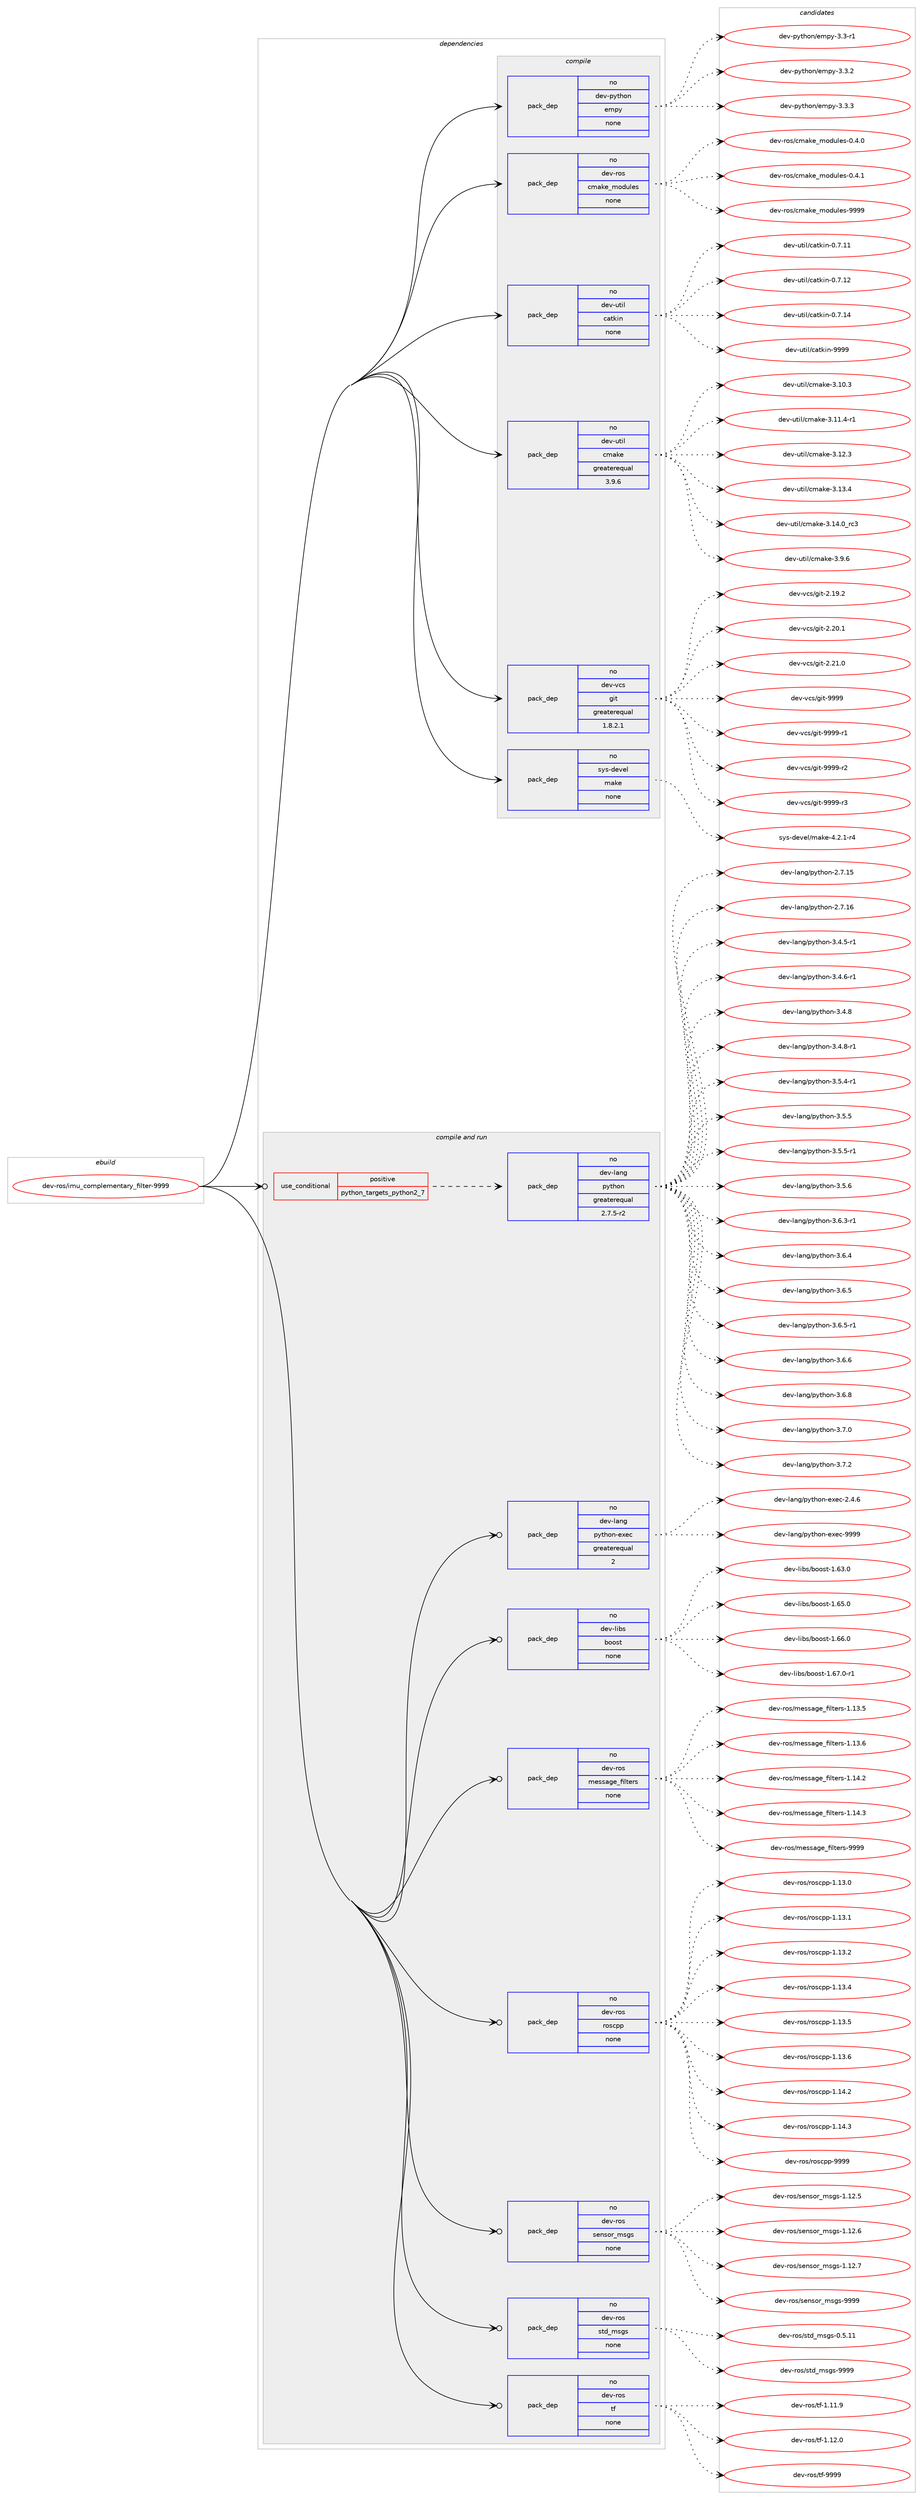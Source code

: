digraph prolog {

# *************
# Graph options
# *************

newrank=true;
concentrate=true;
compound=true;
graph [rankdir=LR,fontname=Helvetica,fontsize=10,ranksep=1.5];#, ranksep=2.5, nodesep=0.2];
edge  [arrowhead=vee];
node  [fontname=Helvetica,fontsize=10];

# **********
# The ebuild
# **********

subgraph cluster_leftcol {
color=gray;
rank=same;
label=<<i>ebuild</i>>;
id [label="dev-ros/imu_complementary_filter-9999", color=red, width=4, href="../dev-ros/imu_complementary_filter-9999.svg"];
}

# ****************
# The dependencies
# ****************

subgraph cluster_midcol {
color=gray;
label=<<i>dependencies</i>>;
subgraph cluster_compile {
fillcolor="#eeeeee";
style=filled;
label=<<i>compile</i>>;
subgraph pack1045731 {
dependency1457854 [label=<<TABLE BORDER="0" CELLBORDER="1" CELLSPACING="0" CELLPADDING="4" WIDTH="220"><TR><TD ROWSPAN="6" CELLPADDING="30">pack_dep</TD></TR><TR><TD WIDTH="110">no</TD></TR><TR><TD>dev-python</TD></TR><TR><TD>empy</TD></TR><TR><TD>none</TD></TR><TR><TD></TD></TR></TABLE>>, shape=none, color=blue];
}
id:e -> dependency1457854:w [weight=20,style="solid",arrowhead="vee"];
subgraph pack1045732 {
dependency1457855 [label=<<TABLE BORDER="0" CELLBORDER="1" CELLSPACING="0" CELLPADDING="4" WIDTH="220"><TR><TD ROWSPAN="6" CELLPADDING="30">pack_dep</TD></TR><TR><TD WIDTH="110">no</TD></TR><TR><TD>dev-ros</TD></TR><TR><TD>cmake_modules</TD></TR><TR><TD>none</TD></TR><TR><TD></TD></TR></TABLE>>, shape=none, color=blue];
}
id:e -> dependency1457855:w [weight=20,style="solid",arrowhead="vee"];
subgraph pack1045733 {
dependency1457856 [label=<<TABLE BORDER="0" CELLBORDER="1" CELLSPACING="0" CELLPADDING="4" WIDTH="220"><TR><TD ROWSPAN="6" CELLPADDING="30">pack_dep</TD></TR><TR><TD WIDTH="110">no</TD></TR><TR><TD>dev-util</TD></TR><TR><TD>catkin</TD></TR><TR><TD>none</TD></TR><TR><TD></TD></TR></TABLE>>, shape=none, color=blue];
}
id:e -> dependency1457856:w [weight=20,style="solid",arrowhead="vee"];
subgraph pack1045734 {
dependency1457857 [label=<<TABLE BORDER="0" CELLBORDER="1" CELLSPACING="0" CELLPADDING="4" WIDTH="220"><TR><TD ROWSPAN="6" CELLPADDING="30">pack_dep</TD></TR><TR><TD WIDTH="110">no</TD></TR><TR><TD>dev-util</TD></TR><TR><TD>cmake</TD></TR><TR><TD>greaterequal</TD></TR><TR><TD>3.9.6</TD></TR></TABLE>>, shape=none, color=blue];
}
id:e -> dependency1457857:w [weight=20,style="solid",arrowhead="vee"];
subgraph pack1045735 {
dependency1457858 [label=<<TABLE BORDER="0" CELLBORDER="1" CELLSPACING="0" CELLPADDING="4" WIDTH="220"><TR><TD ROWSPAN="6" CELLPADDING="30">pack_dep</TD></TR><TR><TD WIDTH="110">no</TD></TR><TR><TD>dev-vcs</TD></TR><TR><TD>git</TD></TR><TR><TD>greaterequal</TD></TR><TR><TD>1.8.2.1</TD></TR></TABLE>>, shape=none, color=blue];
}
id:e -> dependency1457858:w [weight=20,style="solid",arrowhead="vee"];
subgraph pack1045736 {
dependency1457859 [label=<<TABLE BORDER="0" CELLBORDER="1" CELLSPACING="0" CELLPADDING="4" WIDTH="220"><TR><TD ROWSPAN="6" CELLPADDING="30">pack_dep</TD></TR><TR><TD WIDTH="110">no</TD></TR><TR><TD>sys-devel</TD></TR><TR><TD>make</TD></TR><TR><TD>none</TD></TR><TR><TD></TD></TR></TABLE>>, shape=none, color=blue];
}
id:e -> dependency1457859:w [weight=20,style="solid",arrowhead="vee"];
}
subgraph cluster_compileandrun {
fillcolor="#eeeeee";
style=filled;
label=<<i>compile and run</i>>;
subgraph cond388733 {
dependency1457860 [label=<<TABLE BORDER="0" CELLBORDER="1" CELLSPACING="0" CELLPADDING="4"><TR><TD ROWSPAN="3" CELLPADDING="10">use_conditional</TD></TR><TR><TD>positive</TD></TR><TR><TD>python_targets_python2_7</TD></TR></TABLE>>, shape=none, color=red];
subgraph pack1045737 {
dependency1457861 [label=<<TABLE BORDER="0" CELLBORDER="1" CELLSPACING="0" CELLPADDING="4" WIDTH="220"><TR><TD ROWSPAN="6" CELLPADDING="30">pack_dep</TD></TR><TR><TD WIDTH="110">no</TD></TR><TR><TD>dev-lang</TD></TR><TR><TD>python</TD></TR><TR><TD>greaterequal</TD></TR><TR><TD>2.7.5-r2</TD></TR></TABLE>>, shape=none, color=blue];
}
dependency1457860:e -> dependency1457861:w [weight=20,style="dashed",arrowhead="vee"];
}
id:e -> dependency1457860:w [weight=20,style="solid",arrowhead="odotvee"];
subgraph pack1045738 {
dependency1457862 [label=<<TABLE BORDER="0" CELLBORDER="1" CELLSPACING="0" CELLPADDING="4" WIDTH="220"><TR><TD ROWSPAN="6" CELLPADDING="30">pack_dep</TD></TR><TR><TD WIDTH="110">no</TD></TR><TR><TD>dev-lang</TD></TR><TR><TD>python-exec</TD></TR><TR><TD>greaterequal</TD></TR><TR><TD>2</TD></TR></TABLE>>, shape=none, color=blue];
}
id:e -> dependency1457862:w [weight=20,style="solid",arrowhead="odotvee"];
subgraph pack1045739 {
dependency1457863 [label=<<TABLE BORDER="0" CELLBORDER="1" CELLSPACING="0" CELLPADDING="4" WIDTH="220"><TR><TD ROWSPAN="6" CELLPADDING="30">pack_dep</TD></TR><TR><TD WIDTH="110">no</TD></TR><TR><TD>dev-libs</TD></TR><TR><TD>boost</TD></TR><TR><TD>none</TD></TR><TR><TD></TD></TR></TABLE>>, shape=none, color=blue];
}
id:e -> dependency1457863:w [weight=20,style="solid",arrowhead="odotvee"];
subgraph pack1045740 {
dependency1457864 [label=<<TABLE BORDER="0" CELLBORDER="1" CELLSPACING="0" CELLPADDING="4" WIDTH="220"><TR><TD ROWSPAN="6" CELLPADDING="30">pack_dep</TD></TR><TR><TD WIDTH="110">no</TD></TR><TR><TD>dev-ros</TD></TR><TR><TD>message_filters</TD></TR><TR><TD>none</TD></TR><TR><TD></TD></TR></TABLE>>, shape=none, color=blue];
}
id:e -> dependency1457864:w [weight=20,style="solid",arrowhead="odotvee"];
subgraph pack1045741 {
dependency1457865 [label=<<TABLE BORDER="0" CELLBORDER="1" CELLSPACING="0" CELLPADDING="4" WIDTH="220"><TR><TD ROWSPAN="6" CELLPADDING="30">pack_dep</TD></TR><TR><TD WIDTH="110">no</TD></TR><TR><TD>dev-ros</TD></TR><TR><TD>roscpp</TD></TR><TR><TD>none</TD></TR><TR><TD></TD></TR></TABLE>>, shape=none, color=blue];
}
id:e -> dependency1457865:w [weight=20,style="solid",arrowhead="odotvee"];
subgraph pack1045742 {
dependency1457866 [label=<<TABLE BORDER="0" CELLBORDER="1" CELLSPACING="0" CELLPADDING="4" WIDTH="220"><TR><TD ROWSPAN="6" CELLPADDING="30">pack_dep</TD></TR><TR><TD WIDTH="110">no</TD></TR><TR><TD>dev-ros</TD></TR><TR><TD>sensor_msgs</TD></TR><TR><TD>none</TD></TR><TR><TD></TD></TR></TABLE>>, shape=none, color=blue];
}
id:e -> dependency1457866:w [weight=20,style="solid",arrowhead="odotvee"];
subgraph pack1045743 {
dependency1457867 [label=<<TABLE BORDER="0" CELLBORDER="1" CELLSPACING="0" CELLPADDING="4" WIDTH="220"><TR><TD ROWSPAN="6" CELLPADDING="30">pack_dep</TD></TR><TR><TD WIDTH="110">no</TD></TR><TR><TD>dev-ros</TD></TR><TR><TD>std_msgs</TD></TR><TR><TD>none</TD></TR><TR><TD></TD></TR></TABLE>>, shape=none, color=blue];
}
id:e -> dependency1457867:w [weight=20,style="solid",arrowhead="odotvee"];
subgraph pack1045744 {
dependency1457868 [label=<<TABLE BORDER="0" CELLBORDER="1" CELLSPACING="0" CELLPADDING="4" WIDTH="220"><TR><TD ROWSPAN="6" CELLPADDING="30">pack_dep</TD></TR><TR><TD WIDTH="110">no</TD></TR><TR><TD>dev-ros</TD></TR><TR><TD>tf</TD></TR><TR><TD>none</TD></TR><TR><TD></TD></TR></TABLE>>, shape=none, color=blue];
}
id:e -> dependency1457868:w [weight=20,style="solid",arrowhead="odotvee"];
}
subgraph cluster_run {
fillcolor="#eeeeee";
style=filled;
label=<<i>run</i>>;
}
}

# **************
# The candidates
# **************

subgraph cluster_choices {
rank=same;
color=gray;
label=<<i>candidates</i>>;

subgraph choice1045731 {
color=black;
nodesep=1;
choice1001011184511212111610411111047101109112121455146514511449 [label="dev-python/empy-3.3-r1", color=red, width=4,href="../dev-python/empy-3.3-r1.svg"];
choice1001011184511212111610411111047101109112121455146514650 [label="dev-python/empy-3.3.2", color=red, width=4,href="../dev-python/empy-3.3.2.svg"];
choice1001011184511212111610411111047101109112121455146514651 [label="dev-python/empy-3.3.3", color=red, width=4,href="../dev-python/empy-3.3.3.svg"];
dependency1457854:e -> choice1001011184511212111610411111047101109112121455146514511449:w [style=dotted,weight="100"];
dependency1457854:e -> choice1001011184511212111610411111047101109112121455146514650:w [style=dotted,weight="100"];
dependency1457854:e -> choice1001011184511212111610411111047101109112121455146514651:w [style=dotted,weight="100"];
}
subgraph choice1045732 {
color=black;
nodesep=1;
choice1001011184511411111547991099710710195109111100117108101115454846524648 [label="dev-ros/cmake_modules-0.4.0", color=red, width=4,href="../dev-ros/cmake_modules-0.4.0.svg"];
choice1001011184511411111547991099710710195109111100117108101115454846524649 [label="dev-ros/cmake_modules-0.4.1", color=red, width=4,href="../dev-ros/cmake_modules-0.4.1.svg"];
choice10010111845114111115479910997107101951091111001171081011154557575757 [label="dev-ros/cmake_modules-9999", color=red, width=4,href="../dev-ros/cmake_modules-9999.svg"];
dependency1457855:e -> choice1001011184511411111547991099710710195109111100117108101115454846524648:w [style=dotted,weight="100"];
dependency1457855:e -> choice1001011184511411111547991099710710195109111100117108101115454846524649:w [style=dotted,weight="100"];
dependency1457855:e -> choice10010111845114111115479910997107101951091111001171081011154557575757:w [style=dotted,weight="100"];
}
subgraph choice1045733 {
color=black;
nodesep=1;
choice1001011184511711610510847999711610710511045484655464949 [label="dev-util/catkin-0.7.11", color=red, width=4,href="../dev-util/catkin-0.7.11.svg"];
choice1001011184511711610510847999711610710511045484655464950 [label="dev-util/catkin-0.7.12", color=red, width=4,href="../dev-util/catkin-0.7.12.svg"];
choice1001011184511711610510847999711610710511045484655464952 [label="dev-util/catkin-0.7.14", color=red, width=4,href="../dev-util/catkin-0.7.14.svg"];
choice100101118451171161051084799971161071051104557575757 [label="dev-util/catkin-9999", color=red, width=4,href="../dev-util/catkin-9999.svg"];
dependency1457856:e -> choice1001011184511711610510847999711610710511045484655464949:w [style=dotted,weight="100"];
dependency1457856:e -> choice1001011184511711610510847999711610710511045484655464950:w [style=dotted,weight="100"];
dependency1457856:e -> choice1001011184511711610510847999711610710511045484655464952:w [style=dotted,weight="100"];
dependency1457856:e -> choice100101118451171161051084799971161071051104557575757:w [style=dotted,weight="100"];
}
subgraph choice1045734 {
color=black;
nodesep=1;
choice1001011184511711610510847991099710710145514649484651 [label="dev-util/cmake-3.10.3", color=red, width=4,href="../dev-util/cmake-3.10.3.svg"];
choice10010111845117116105108479910997107101455146494946524511449 [label="dev-util/cmake-3.11.4-r1", color=red, width=4,href="../dev-util/cmake-3.11.4-r1.svg"];
choice1001011184511711610510847991099710710145514649504651 [label="dev-util/cmake-3.12.3", color=red, width=4,href="../dev-util/cmake-3.12.3.svg"];
choice1001011184511711610510847991099710710145514649514652 [label="dev-util/cmake-3.13.4", color=red, width=4,href="../dev-util/cmake-3.13.4.svg"];
choice1001011184511711610510847991099710710145514649524648951149951 [label="dev-util/cmake-3.14.0_rc3", color=red, width=4,href="../dev-util/cmake-3.14.0_rc3.svg"];
choice10010111845117116105108479910997107101455146574654 [label="dev-util/cmake-3.9.6", color=red, width=4,href="../dev-util/cmake-3.9.6.svg"];
dependency1457857:e -> choice1001011184511711610510847991099710710145514649484651:w [style=dotted,weight="100"];
dependency1457857:e -> choice10010111845117116105108479910997107101455146494946524511449:w [style=dotted,weight="100"];
dependency1457857:e -> choice1001011184511711610510847991099710710145514649504651:w [style=dotted,weight="100"];
dependency1457857:e -> choice1001011184511711610510847991099710710145514649514652:w [style=dotted,weight="100"];
dependency1457857:e -> choice1001011184511711610510847991099710710145514649524648951149951:w [style=dotted,weight="100"];
dependency1457857:e -> choice10010111845117116105108479910997107101455146574654:w [style=dotted,weight="100"];
}
subgraph choice1045735 {
color=black;
nodesep=1;
choice10010111845118991154710310511645504649574650 [label="dev-vcs/git-2.19.2", color=red, width=4,href="../dev-vcs/git-2.19.2.svg"];
choice10010111845118991154710310511645504650484649 [label="dev-vcs/git-2.20.1", color=red, width=4,href="../dev-vcs/git-2.20.1.svg"];
choice10010111845118991154710310511645504650494648 [label="dev-vcs/git-2.21.0", color=red, width=4,href="../dev-vcs/git-2.21.0.svg"];
choice1001011184511899115471031051164557575757 [label="dev-vcs/git-9999", color=red, width=4,href="../dev-vcs/git-9999.svg"];
choice10010111845118991154710310511645575757574511449 [label="dev-vcs/git-9999-r1", color=red, width=4,href="../dev-vcs/git-9999-r1.svg"];
choice10010111845118991154710310511645575757574511450 [label="dev-vcs/git-9999-r2", color=red, width=4,href="../dev-vcs/git-9999-r2.svg"];
choice10010111845118991154710310511645575757574511451 [label="dev-vcs/git-9999-r3", color=red, width=4,href="../dev-vcs/git-9999-r3.svg"];
dependency1457858:e -> choice10010111845118991154710310511645504649574650:w [style=dotted,weight="100"];
dependency1457858:e -> choice10010111845118991154710310511645504650484649:w [style=dotted,weight="100"];
dependency1457858:e -> choice10010111845118991154710310511645504650494648:w [style=dotted,weight="100"];
dependency1457858:e -> choice1001011184511899115471031051164557575757:w [style=dotted,weight="100"];
dependency1457858:e -> choice10010111845118991154710310511645575757574511449:w [style=dotted,weight="100"];
dependency1457858:e -> choice10010111845118991154710310511645575757574511450:w [style=dotted,weight="100"];
dependency1457858:e -> choice10010111845118991154710310511645575757574511451:w [style=dotted,weight="100"];
}
subgraph choice1045736 {
color=black;
nodesep=1;
choice1151211154510010111810110847109971071014552465046494511452 [label="sys-devel/make-4.2.1-r4", color=red, width=4,href="../sys-devel/make-4.2.1-r4.svg"];
dependency1457859:e -> choice1151211154510010111810110847109971071014552465046494511452:w [style=dotted,weight="100"];
}
subgraph choice1045737 {
color=black;
nodesep=1;
choice10010111845108971101034711212111610411111045504655464953 [label="dev-lang/python-2.7.15", color=red, width=4,href="../dev-lang/python-2.7.15.svg"];
choice10010111845108971101034711212111610411111045504655464954 [label="dev-lang/python-2.7.16", color=red, width=4,href="../dev-lang/python-2.7.16.svg"];
choice1001011184510897110103471121211161041111104551465246534511449 [label="dev-lang/python-3.4.5-r1", color=red, width=4,href="../dev-lang/python-3.4.5-r1.svg"];
choice1001011184510897110103471121211161041111104551465246544511449 [label="dev-lang/python-3.4.6-r1", color=red, width=4,href="../dev-lang/python-3.4.6-r1.svg"];
choice100101118451089711010347112121116104111110455146524656 [label="dev-lang/python-3.4.8", color=red, width=4,href="../dev-lang/python-3.4.8.svg"];
choice1001011184510897110103471121211161041111104551465246564511449 [label="dev-lang/python-3.4.8-r1", color=red, width=4,href="../dev-lang/python-3.4.8-r1.svg"];
choice1001011184510897110103471121211161041111104551465346524511449 [label="dev-lang/python-3.5.4-r1", color=red, width=4,href="../dev-lang/python-3.5.4-r1.svg"];
choice100101118451089711010347112121116104111110455146534653 [label="dev-lang/python-3.5.5", color=red, width=4,href="../dev-lang/python-3.5.5.svg"];
choice1001011184510897110103471121211161041111104551465346534511449 [label="dev-lang/python-3.5.5-r1", color=red, width=4,href="../dev-lang/python-3.5.5-r1.svg"];
choice100101118451089711010347112121116104111110455146534654 [label="dev-lang/python-3.5.6", color=red, width=4,href="../dev-lang/python-3.5.6.svg"];
choice1001011184510897110103471121211161041111104551465446514511449 [label="dev-lang/python-3.6.3-r1", color=red, width=4,href="../dev-lang/python-3.6.3-r1.svg"];
choice100101118451089711010347112121116104111110455146544652 [label="dev-lang/python-3.6.4", color=red, width=4,href="../dev-lang/python-3.6.4.svg"];
choice100101118451089711010347112121116104111110455146544653 [label="dev-lang/python-3.6.5", color=red, width=4,href="../dev-lang/python-3.6.5.svg"];
choice1001011184510897110103471121211161041111104551465446534511449 [label="dev-lang/python-3.6.5-r1", color=red, width=4,href="../dev-lang/python-3.6.5-r1.svg"];
choice100101118451089711010347112121116104111110455146544654 [label="dev-lang/python-3.6.6", color=red, width=4,href="../dev-lang/python-3.6.6.svg"];
choice100101118451089711010347112121116104111110455146544656 [label="dev-lang/python-3.6.8", color=red, width=4,href="../dev-lang/python-3.6.8.svg"];
choice100101118451089711010347112121116104111110455146554648 [label="dev-lang/python-3.7.0", color=red, width=4,href="../dev-lang/python-3.7.0.svg"];
choice100101118451089711010347112121116104111110455146554650 [label="dev-lang/python-3.7.2", color=red, width=4,href="../dev-lang/python-3.7.2.svg"];
dependency1457861:e -> choice10010111845108971101034711212111610411111045504655464953:w [style=dotted,weight="100"];
dependency1457861:e -> choice10010111845108971101034711212111610411111045504655464954:w [style=dotted,weight="100"];
dependency1457861:e -> choice1001011184510897110103471121211161041111104551465246534511449:w [style=dotted,weight="100"];
dependency1457861:e -> choice1001011184510897110103471121211161041111104551465246544511449:w [style=dotted,weight="100"];
dependency1457861:e -> choice100101118451089711010347112121116104111110455146524656:w [style=dotted,weight="100"];
dependency1457861:e -> choice1001011184510897110103471121211161041111104551465246564511449:w [style=dotted,weight="100"];
dependency1457861:e -> choice1001011184510897110103471121211161041111104551465346524511449:w [style=dotted,weight="100"];
dependency1457861:e -> choice100101118451089711010347112121116104111110455146534653:w [style=dotted,weight="100"];
dependency1457861:e -> choice1001011184510897110103471121211161041111104551465346534511449:w [style=dotted,weight="100"];
dependency1457861:e -> choice100101118451089711010347112121116104111110455146534654:w [style=dotted,weight="100"];
dependency1457861:e -> choice1001011184510897110103471121211161041111104551465446514511449:w [style=dotted,weight="100"];
dependency1457861:e -> choice100101118451089711010347112121116104111110455146544652:w [style=dotted,weight="100"];
dependency1457861:e -> choice100101118451089711010347112121116104111110455146544653:w [style=dotted,weight="100"];
dependency1457861:e -> choice1001011184510897110103471121211161041111104551465446534511449:w [style=dotted,weight="100"];
dependency1457861:e -> choice100101118451089711010347112121116104111110455146544654:w [style=dotted,weight="100"];
dependency1457861:e -> choice100101118451089711010347112121116104111110455146544656:w [style=dotted,weight="100"];
dependency1457861:e -> choice100101118451089711010347112121116104111110455146554648:w [style=dotted,weight="100"];
dependency1457861:e -> choice100101118451089711010347112121116104111110455146554650:w [style=dotted,weight="100"];
}
subgraph choice1045738 {
color=black;
nodesep=1;
choice1001011184510897110103471121211161041111104510112010199455046524654 [label="dev-lang/python-exec-2.4.6", color=red, width=4,href="../dev-lang/python-exec-2.4.6.svg"];
choice10010111845108971101034711212111610411111045101120101994557575757 [label="dev-lang/python-exec-9999", color=red, width=4,href="../dev-lang/python-exec-9999.svg"];
dependency1457862:e -> choice1001011184510897110103471121211161041111104510112010199455046524654:w [style=dotted,weight="100"];
dependency1457862:e -> choice10010111845108971101034711212111610411111045101120101994557575757:w [style=dotted,weight="100"];
}
subgraph choice1045739 {
color=black;
nodesep=1;
choice1001011184510810598115479811111111511645494654514648 [label="dev-libs/boost-1.63.0", color=red, width=4,href="../dev-libs/boost-1.63.0.svg"];
choice1001011184510810598115479811111111511645494654534648 [label="dev-libs/boost-1.65.0", color=red, width=4,href="../dev-libs/boost-1.65.0.svg"];
choice1001011184510810598115479811111111511645494654544648 [label="dev-libs/boost-1.66.0", color=red, width=4,href="../dev-libs/boost-1.66.0.svg"];
choice10010111845108105981154798111111115116454946545546484511449 [label="dev-libs/boost-1.67.0-r1", color=red, width=4,href="../dev-libs/boost-1.67.0-r1.svg"];
dependency1457863:e -> choice1001011184510810598115479811111111511645494654514648:w [style=dotted,weight="100"];
dependency1457863:e -> choice1001011184510810598115479811111111511645494654534648:w [style=dotted,weight="100"];
dependency1457863:e -> choice1001011184510810598115479811111111511645494654544648:w [style=dotted,weight="100"];
dependency1457863:e -> choice10010111845108105981154798111111115116454946545546484511449:w [style=dotted,weight="100"];
}
subgraph choice1045740 {
color=black;
nodesep=1;
choice1001011184511411111547109101115115971031019510210510811610111411545494649514653 [label="dev-ros/message_filters-1.13.5", color=red, width=4,href="../dev-ros/message_filters-1.13.5.svg"];
choice1001011184511411111547109101115115971031019510210510811610111411545494649514654 [label="dev-ros/message_filters-1.13.6", color=red, width=4,href="../dev-ros/message_filters-1.13.6.svg"];
choice1001011184511411111547109101115115971031019510210510811610111411545494649524650 [label="dev-ros/message_filters-1.14.2", color=red, width=4,href="../dev-ros/message_filters-1.14.2.svg"];
choice1001011184511411111547109101115115971031019510210510811610111411545494649524651 [label="dev-ros/message_filters-1.14.3", color=red, width=4,href="../dev-ros/message_filters-1.14.3.svg"];
choice100101118451141111154710910111511597103101951021051081161011141154557575757 [label="dev-ros/message_filters-9999", color=red, width=4,href="../dev-ros/message_filters-9999.svg"];
dependency1457864:e -> choice1001011184511411111547109101115115971031019510210510811610111411545494649514653:w [style=dotted,weight="100"];
dependency1457864:e -> choice1001011184511411111547109101115115971031019510210510811610111411545494649514654:w [style=dotted,weight="100"];
dependency1457864:e -> choice1001011184511411111547109101115115971031019510210510811610111411545494649524650:w [style=dotted,weight="100"];
dependency1457864:e -> choice1001011184511411111547109101115115971031019510210510811610111411545494649524651:w [style=dotted,weight="100"];
dependency1457864:e -> choice100101118451141111154710910111511597103101951021051081161011141154557575757:w [style=dotted,weight="100"];
}
subgraph choice1045741 {
color=black;
nodesep=1;
choice10010111845114111115471141111159911211245494649514648 [label="dev-ros/roscpp-1.13.0", color=red, width=4,href="../dev-ros/roscpp-1.13.0.svg"];
choice10010111845114111115471141111159911211245494649514649 [label="dev-ros/roscpp-1.13.1", color=red, width=4,href="../dev-ros/roscpp-1.13.1.svg"];
choice10010111845114111115471141111159911211245494649514650 [label="dev-ros/roscpp-1.13.2", color=red, width=4,href="../dev-ros/roscpp-1.13.2.svg"];
choice10010111845114111115471141111159911211245494649514652 [label="dev-ros/roscpp-1.13.4", color=red, width=4,href="../dev-ros/roscpp-1.13.4.svg"];
choice10010111845114111115471141111159911211245494649514653 [label="dev-ros/roscpp-1.13.5", color=red, width=4,href="../dev-ros/roscpp-1.13.5.svg"];
choice10010111845114111115471141111159911211245494649514654 [label="dev-ros/roscpp-1.13.6", color=red, width=4,href="../dev-ros/roscpp-1.13.6.svg"];
choice10010111845114111115471141111159911211245494649524650 [label="dev-ros/roscpp-1.14.2", color=red, width=4,href="../dev-ros/roscpp-1.14.2.svg"];
choice10010111845114111115471141111159911211245494649524651 [label="dev-ros/roscpp-1.14.3", color=red, width=4,href="../dev-ros/roscpp-1.14.3.svg"];
choice1001011184511411111547114111115991121124557575757 [label="dev-ros/roscpp-9999", color=red, width=4,href="../dev-ros/roscpp-9999.svg"];
dependency1457865:e -> choice10010111845114111115471141111159911211245494649514648:w [style=dotted,weight="100"];
dependency1457865:e -> choice10010111845114111115471141111159911211245494649514649:w [style=dotted,weight="100"];
dependency1457865:e -> choice10010111845114111115471141111159911211245494649514650:w [style=dotted,weight="100"];
dependency1457865:e -> choice10010111845114111115471141111159911211245494649514652:w [style=dotted,weight="100"];
dependency1457865:e -> choice10010111845114111115471141111159911211245494649514653:w [style=dotted,weight="100"];
dependency1457865:e -> choice10010111845114111115471141111159911211245494649514654:w [style=dotted,weight="100"];
dependency1457865:e -> choice10010111845114111115471141111159911211245494649524650:w [style=dotted,weight="100"];
dependency1457865:e -> choice10010111845114111115471141111159911211245494649524651:w [style=dotted,weight="100"];
dependency1457865:e -> choice1001011184511411111547114111115991121124557575757:w [style=dotted,weight="100"];
}
subgraph choice1045742 {
color=black;
nodesep=1;
choice10010111845114111115471151011101151111149510911510311545494649504653 [label="dev-ros/sensor_msgs-1.12.5", color=red, width=4,href="../dev-ros/sensor_msgs-1.12.5.svg"];
choice10010111845114111115471151011101151111149510911510311545494649504654 [label="dev-ros/sensor_msgs-1.12.6", color=red, width=4,href="../dev-ros/sensor_msgs-1.12.6.svg"];
choice10010111845114111115471151011101151111149510911510311545494649504655 [label="dev-ros/sensor_msgs-1.12.7", color=red, width=4,href="../dev-ros/sensor_msgs-1.12.7.svg"];
choice1001011184511411111547115101110115111114951091151031154557575757 [label="dev-ros/sensor_msgs-9999", color=red, width=4,href="../dev-ros/sensor_msgs-9999.svg"];
dependency1457866:e -> choice10010111845114111115471151011101151111149510911510311545494649504653:w [style=dotted,weight="100"];
dependency1457866:e -> choice10010111845114111115471151011101151111149510911510311545494649504654:w [style=dotted,weight="100"];
dependency1457866:e -> choice10010111845114111115471151011101151111149510911510311545494649504655:w [style=dotted,weight="100"];
dependency1457866:e -> choice1001011184511411111547115101110115111114951091151031154557575757:w [style=dotted,weight="100"];
}
subgraph choice1045743 {
color=black;
nodesep=1;
choice10010111845114111115471151161009510911510311545484653464949 [label="dev-ros/std_msgs-0.5.11", color=red, width=4,href="../dev-ros/std_msgs-0.5.11.svg"];
choice1001011184511411111547115116100951091151031154557575757 [label="dev-ros/std_msgs-9999", color=red, width=4,href="../dev-ros/std_msgs-9999.svg"];
dependency1457867:e -> choice10010111845114111115471151161009510911510311545484653464949:w [style=dotted,weight="100"];
dependency1457867:e -> choice1001011184511411111547115116100951091151031154557575757:w [style=dotted,weight="100"];
}
subgraph choice1045744 {
color=black;
nodesep=1;
choice100101118451141111154711610245494649494657 [label="dev-ros/tf-1.11.9", color=red, width=4,href="../dev-ros/tf-1.11.9.svg"];
choice100101118451141111154711610245494649504648 [label="dev-ros/tf-1.12.0", color=red, width=4,href="../dev-ros/tf-1.12.0.svg"];
choice10010111845114111115471161024557575757 [label="dev-ros/tf-9999", color=red, width=4,href="../dev-ros/tf-9999.svg"];
dependency1457868:e -> choice100101118451141111154711610245494649494657:w [style=dotted,weight="100"];
dependency1457868:e -> choice100101118451141111154711610245494649504648:w [style=dotted,weight="100"];
dependency1457868:e -> choice10010111845114111115471161024557575757:w [style=dotted,weight="100"];
}
}

}

